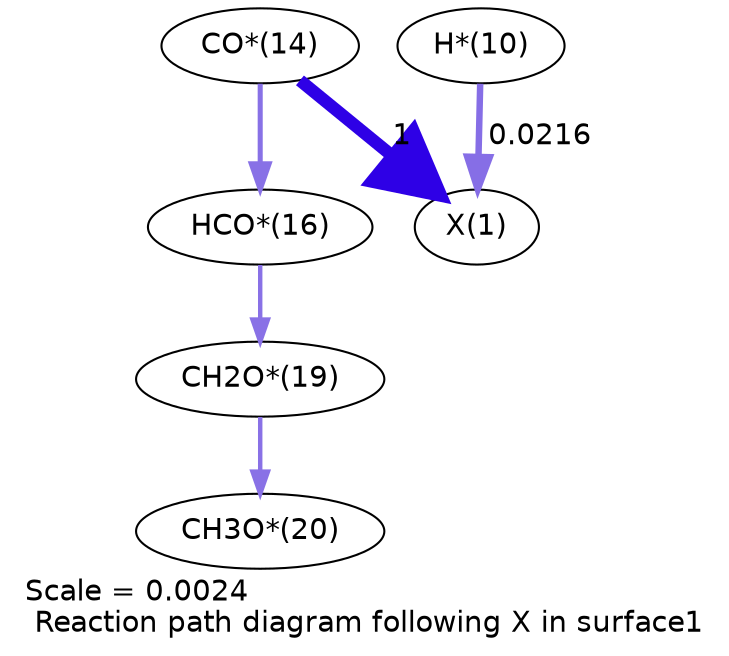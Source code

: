 digraph reaction_paths {
center=1;
s33 -> s28[fontname="Helvetica", penwidth=6, arrowsize=3, color="0.7, 1.5, 0.9"
, label=" 1"];
s29 -> s28[fontname="Helvetica", penwidth=3.11, arrowsize=1.55, color="0.7, 0.522, 0.9"
, label=" 0.0216"];
s33 -> s35[fontname="Helvetica", penwidth=2.43, arrowsize=1.22, color="0.7, 0.509, 0.9"
];
s35 -> s38[fontname="Helvetica", penwidth=2.12, arrowsize=1.06, color="0.7, 0.506, 0.9"
];
s38 -> s39[fontname="Helvetica", penwidth=2.13, arrowsize=1.06, color="0.7, 0.506, 0.9"
];
s28 [ fontname="Helvetica", label="X(1)"];
s29 [ fontname="Helvetica", label="H*(10)"];
s33 [ fontname="Helvetica", label="CO*(14)"];
s35 [ fontname="Helvetica", label="HCO*(16)"];
s38 [ fontname="Helvetica", label="CH2O*(19)"];
s39 [ fontname="Helvetica", label="CH3O*(20)"];
 label = "Scale = 0.0024\l Reaction path diagram following X in surface1";
 fontname = "Helvetica";
}
